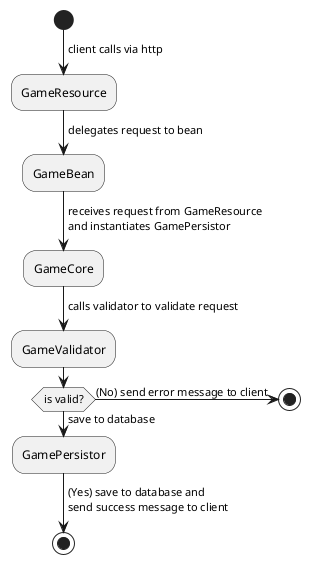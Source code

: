 @startuml
start;
->client calls via http;
:GameResource;
->delegates request to bean;
:GameBean;
->receives request from GameResource
and instantiates GamePersistor;
:GameCore;
->calls validator to validate request;
:GameValidator;
if(is valid?) then
    ->save to database;
    :GamePersistor;
    ->(Yes) save to database and
    send success message to client;
stop;
else
    ->(No) send error message to client;
stop;
@enduml
